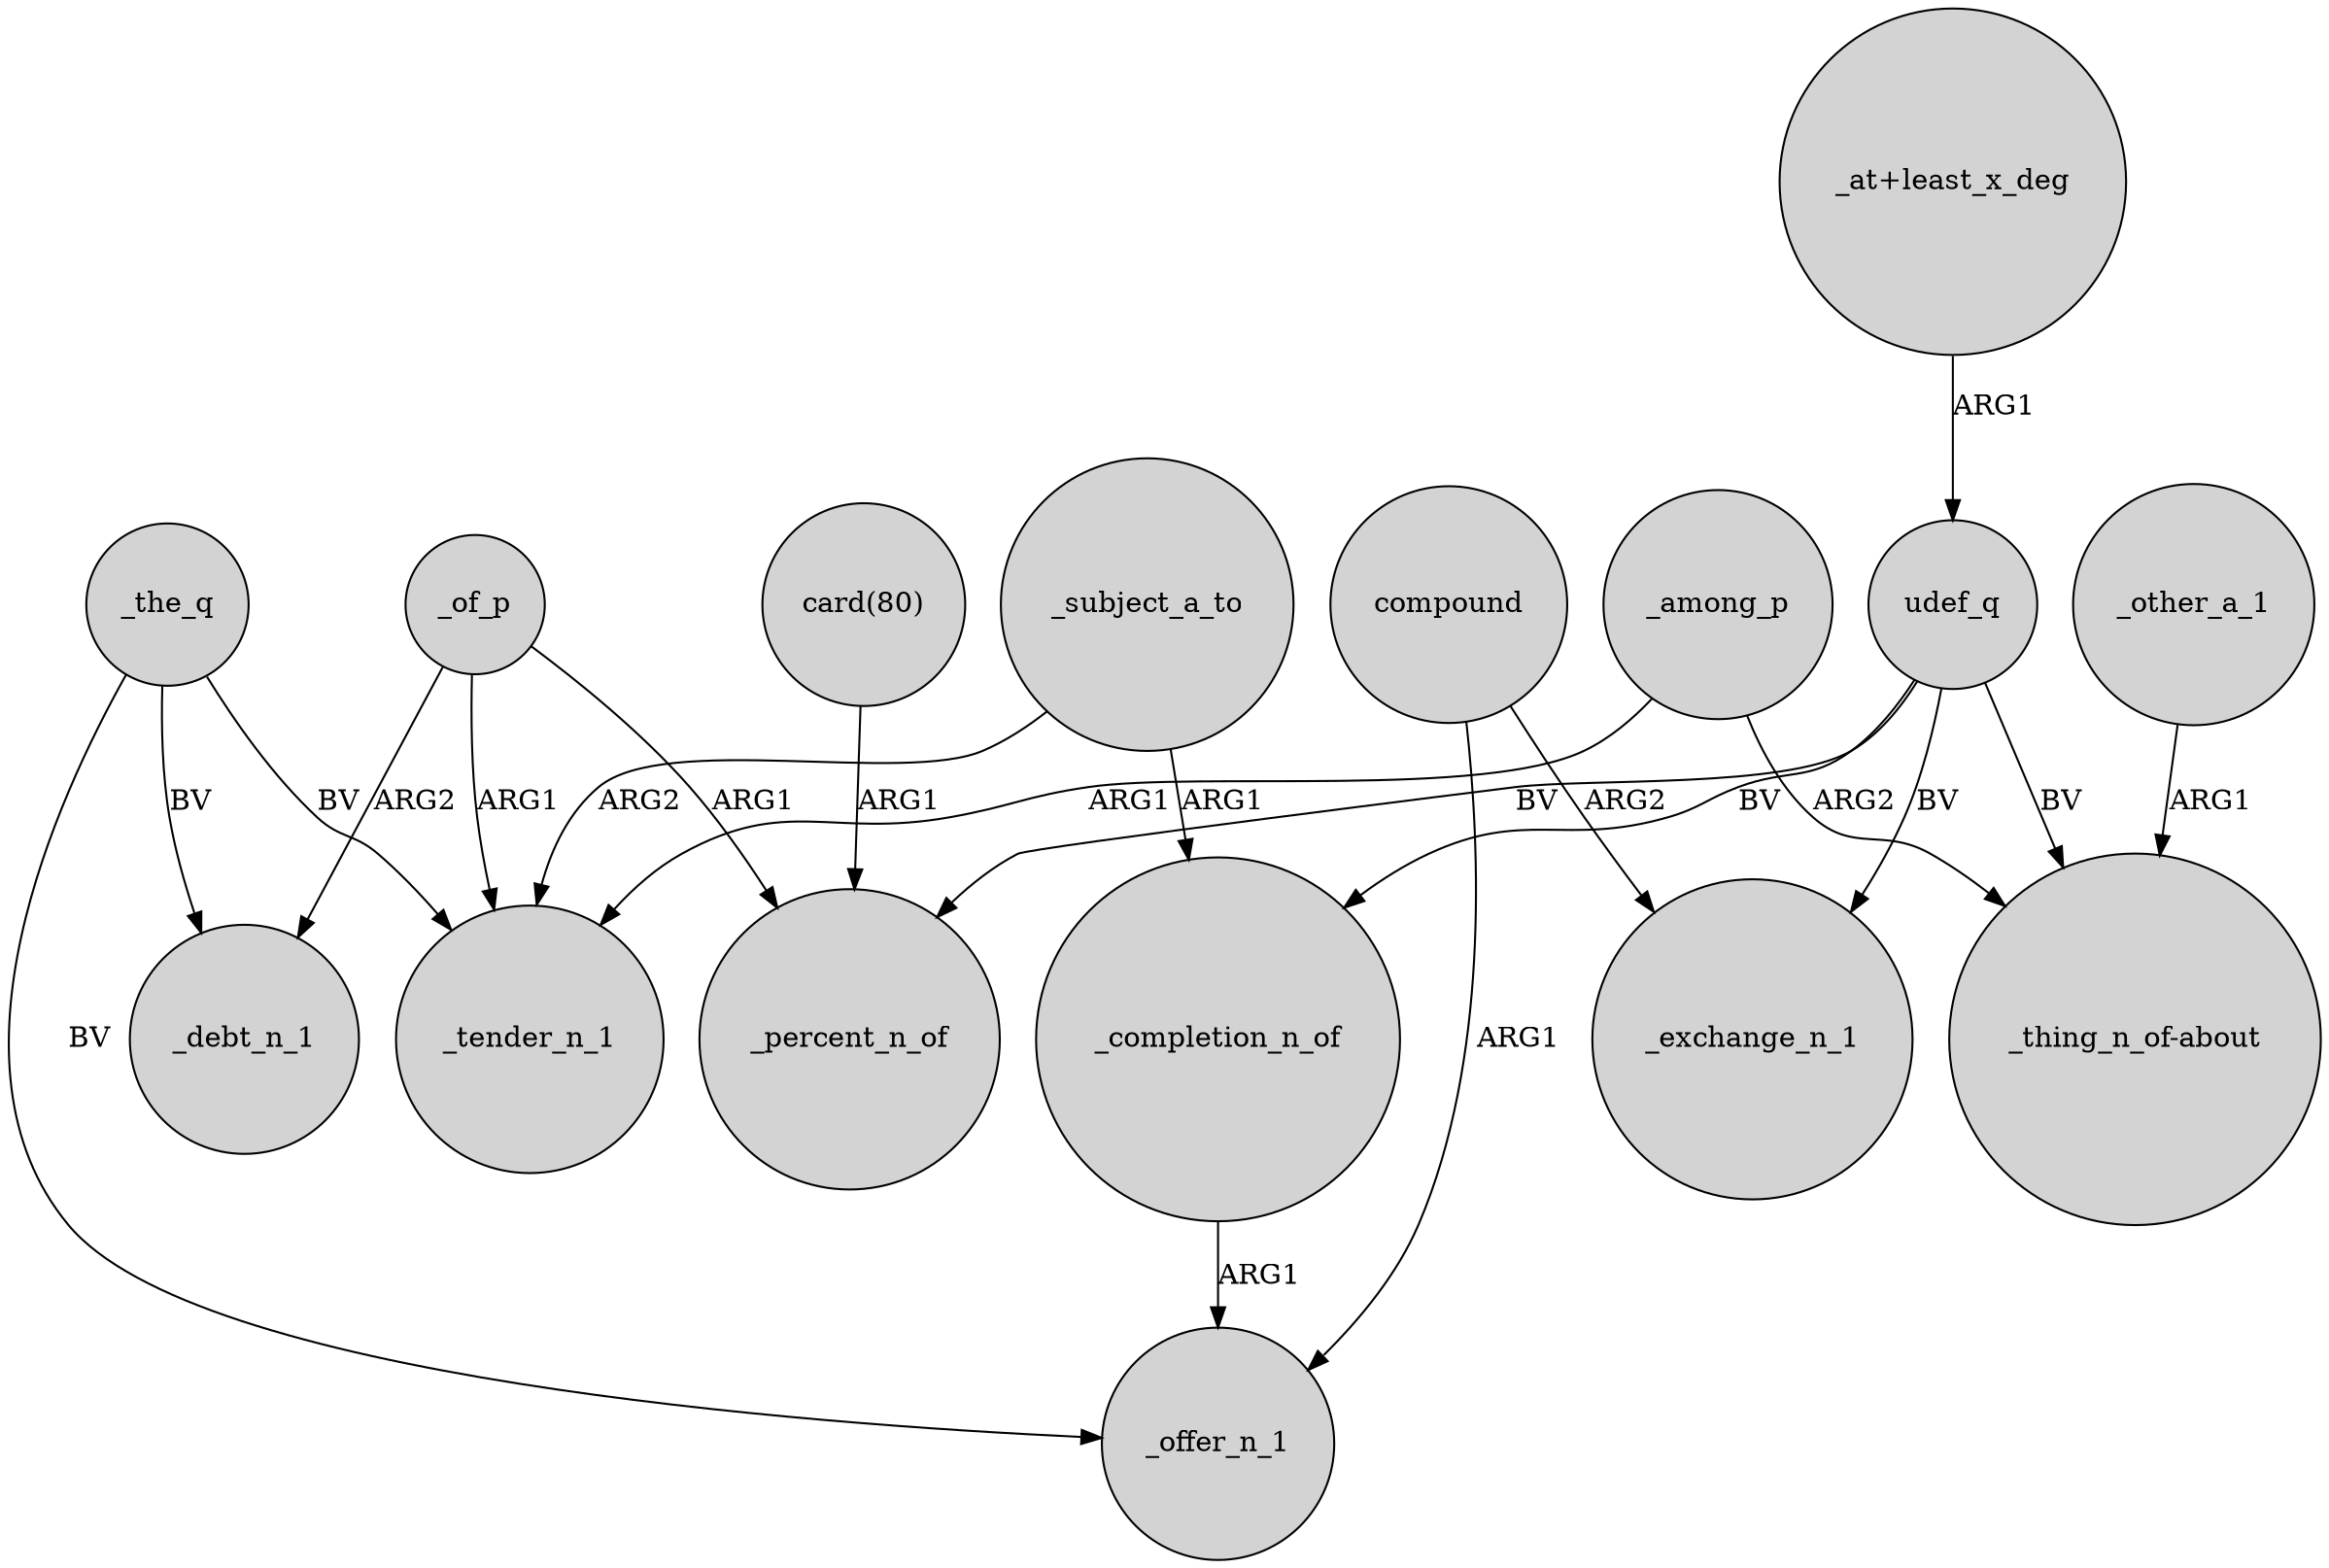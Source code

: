 digraph {
	node [shape=circle style=filled]
	udef_q -> "_thing_n_of-about" [label=BV]
	_completion_n_of -> _offer_n_1 [label=ARG1]
	_among_p -> "_thing_n_of-about" [label=ARG2]
	_subject_a_to -> _completion_n_of [label=ARG1]
	udef_q -> _completion_n_of [label=BV]
	_of_p -> _tender_n_1 [label=ARG1]
	compound -> _exchange_n_1 [label=ARG2]
	"_at+least_x_deg" -> udef_q [label=ARG1]
	_of_p -> _percent_n_of [label=ARG1]
	_other_a_1 -> "_thing_n_of-about" [label=ARG1]
	_the_q -> _offer_n_1 [label=BV]
	_subject_a_to -> _tender_n_1 [label=ARG2]
	_the_q -> _tender_n_1 [label=BV]
	_of_p -> _debt_n_1 [label=ARG2]
	"card(80)" -> _percent_n_of [label=ARG1]
	_among_p -> _tender_n_1 [label=ARG1]
	udef_q -> _percent_n_of [label=BV]
	udef_q -> _exchange_n_1 [label=BV]
	_the_q -> _debt_n_1 [label=BV]
	compound -> _offer_n_1 [label=ARG1]
}
